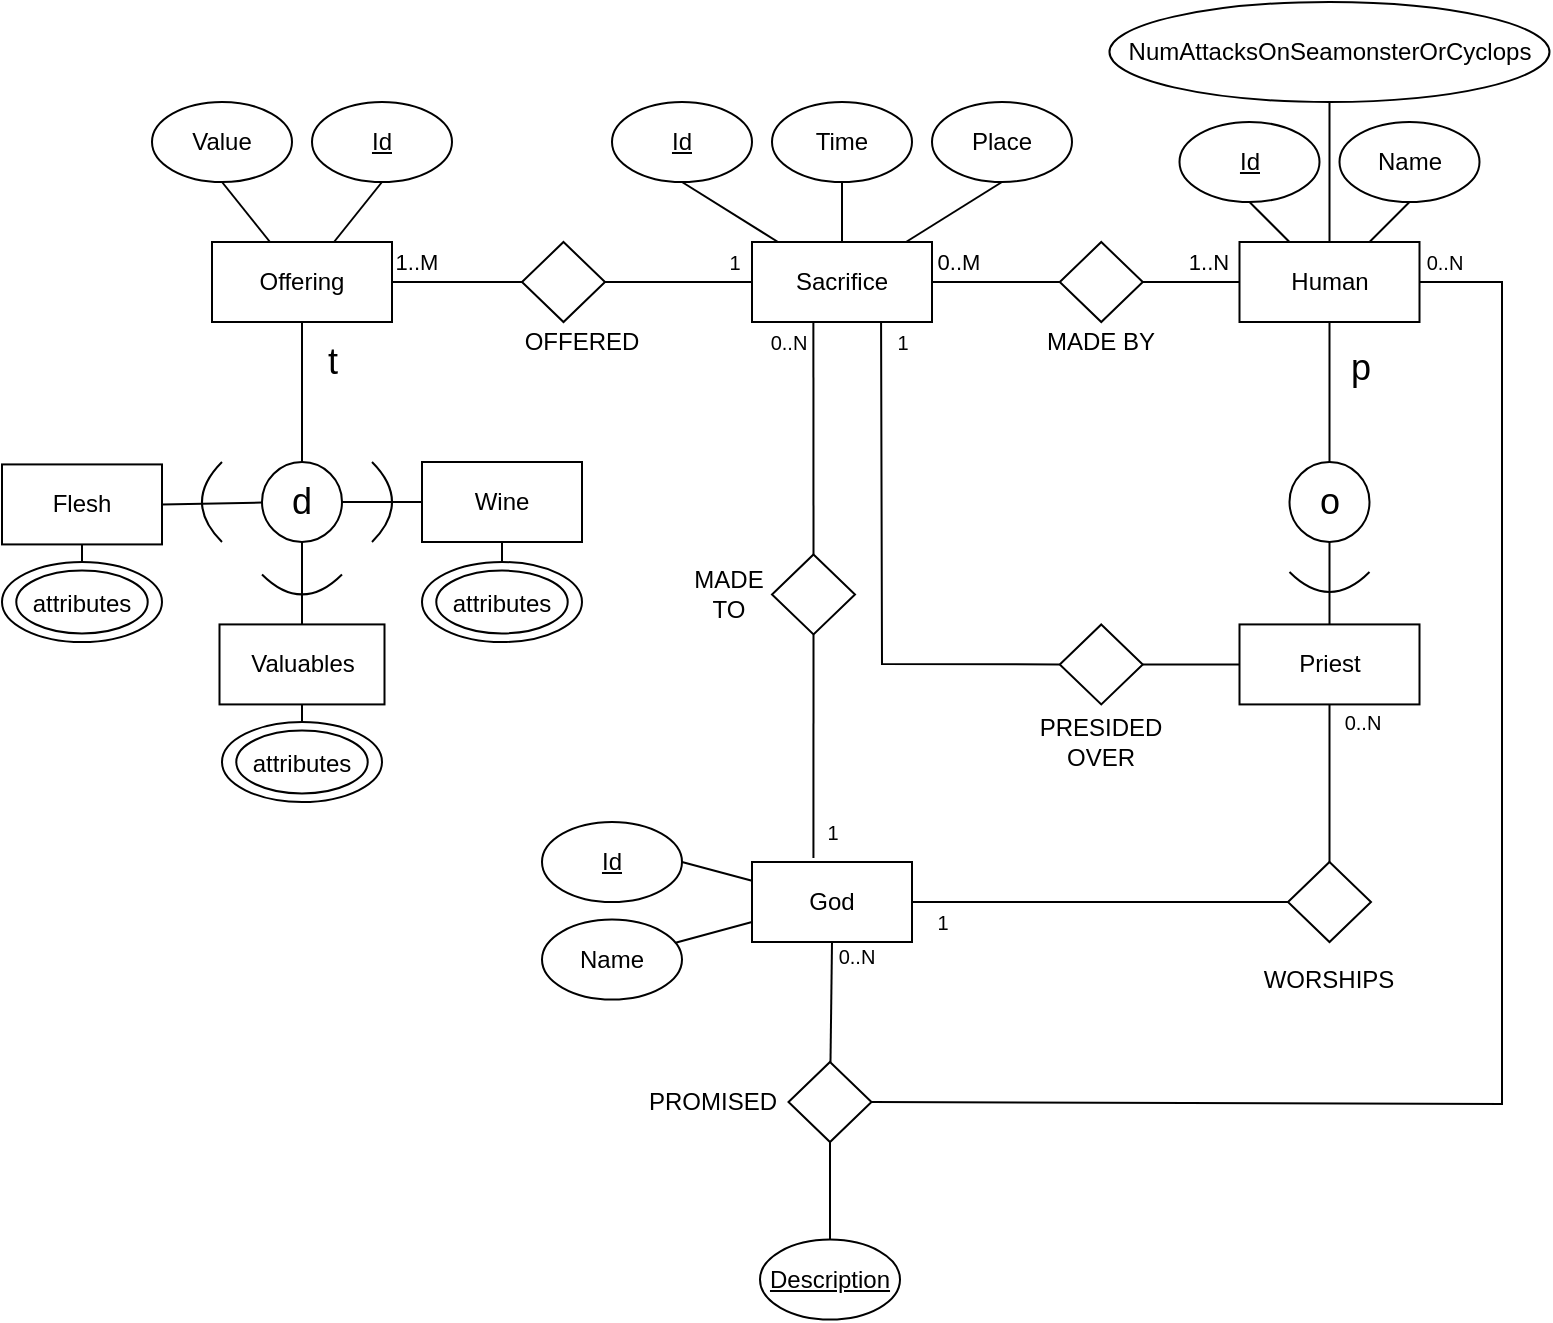 <mxfile version="13.9.9" type="device"><diagram id="LCun21gNC559ad1ffFTq" name="Page-1"><mxGraphModel dx="924" dy="909" grid="1" gridSize="10" guides="1" tooltips="1" connect="1" arrows="1" fold="1" page="1" pageScale="1" pageWidth="827" pageHeight="1169" math="0" shadow="0"><root><mxCell id="0"/><mxCell id="1" parent="0"/><mxCell id="2bxzfM-Z4avOA-FBdqNx-3" style="rounded=0;orthogonalLoop=1;jettySize=auto;html=1;entryX=0.5;entryY=1;entryDx=0;entryDy=0;endArrow=none;endFill=0;" edge="1" parent="1" source="2bxzfM-Z4avOA-FBdqNx-1" target="2bxzfM-Z4avOA-FBdqNx-2"><mxGeometry relative="1" as="geometry"/></mxCell><mxCell id="2bxzfM-Z4avOA-FBdqNx-5" style="edgeStyle=none;rounded=0;orthogonalLoop=1;jettySize=auto;html=1;entryX=0.5;entryY=1;entryDx=0;entryDy=0;endArrow=none;endFill=0;" edge="1" parent="1" source="2bxzfM-Z4avOA-FBdqNx-1" target="2bxzfM-Z4avOA-FBdqNx-4"><mxGeometry relative="1" as="geometry"/></mxCell><mxCell id="2bxzfM-Z4avOA-FBdqNx-38" style="edgeStyle=none;rounded=0;orthogonalLoop=1;jettySize=auto;html=1;entryX=0.5;entryY=1;entryDx=0;entryDy=0;endArrow=none;endFill=0;" edge="1" parent="1" source="2bxzfM-Z4avOA-FBdqNx-1" target="2bxzfM-Z4avOA-FBdqNx-37"><mxGeometry relative="1" as="geometry"/></mxCell><mxCell id="2bxzfM-Z4avOA-FBdqNx-68" style="edgeStyle=none;rounded=0;orthogonalLoop=1;jettySize=auto;html=1;endArrow=none;endFill=0;entryX=0;entryY=0.5;entryDx=0;entryDy=0;" edge="1" parent="1" source="2bxzfM-Z4avOA-FBdqNx-1" target="2bxzfM-Z4avOA-FBdqNx-67"><mxGeometry relative="1" as="geometry"><mxPoint x="560" y="230" as="targetPoint"/></mxGeometry></mxCell><mxCell id="2bxzfM-Z4avOA-FBdqNx-94" value="0..M" style="edgeLabel;html=1;align=center;verticalAlign=middle;resizable=0;points=[];" vertex="1" connectable="0" parent="2bxzfM-Z4avOA-FBdqNx-68"><mxGeometry x="-0.787" y="2" relative="1" as="geometry"><mxPoint x="6.03" y="-8" as="offset"/></mxGeometry></mxCell><mxCell id="2bxzfM-Z4avOA-FBdqNx-102" style="edgeStyle=none;rounded=0;orthogonalLoop=1;jettySize=auto;html=1;entryX=0;entryY=0.5;entryDx=0;entryDy=0;endArrow=none;endFill=0;exitX=0.717;exitY=0.973;exitDx=0;exitDy=0;exitPerimeter=0;" edge="1" parent="1" source="2bxzfM-Z4avOA-FBdqNx-1" target="2bxzfM-Z4avOA-FBdqNx-99"><mxGeometry relative="1" as="geometry"><Array as="points"><mxPoint x="460" y="421"/></Array></mxGeometry></mxCell><mxCell id="2bxzfM-Z4avOA-FBdqNx-134" value="1" style="edgeLabel;html=1;align=center;verticalAlign=middle;resizable=0;points=[];fontSize=10;" vertex="1" connectable="0" parent="2bxzfM-Z4avOA-FBdqNx-102"><mxGeometry x="-0.836" relative="1" as="geometry"><mxPoint x="10.41" y="-10.59" as="offset"/></mxGeometry></mxCell><mxCell id="2bxzfM-Z4avOA-FBdqNx-140" style="edgeStyle=none;rounded=0;orthogonalLoop=1;jettySize=auto;html=1;entryX=0.5;entryY=0;entryDx=0;entryDy=0;endArrow=none;endFill=0;fontSize=10;exitX=0.341;exitY=0.996;exitDx=0;exitDy=0;exitPerimeter=0;" edge="1" parent="1" source="2bxzfM-Z4avOA-FBdqNx-1" target="2bxzfM-Z4avOA-FBdqNx-139"><mxGeometry relative="1" as="geometry"/></mxCell><mxCell id="2bxzfM-Z4avOA-FBdqNx-144" value="0..N" style="edgeLabel;html=1;align=center;verticalAlign=middle;resizable=0;points=[];fontSize=10;" vertex="1" connectable="0" parent="2bxzfM-Z4avOA-FBdqNx-140"><mxGeometry x="-0.791" relative="1" as="geometry"><mxPoint x="-12.45" y="-2.34" as="offset"/></mxGeometry></mxCell><mxCell id="2bxzfM-Z4avOA-FBdqNx-1" value="Sacrifice" style="rounded=0;whiteSpace=wrap;html=1;" vertex="1" parent="1"><mxGeometry x="395" y="210" width="90" height="40" as="geometry"/></mxCell><mxCell id="2bxzfM-Z4avOA-FBdqNx-2" value="Time" style="ellipse;whiteSpace=wrap;html=1;" vertex="1" parent="1"><mxGeometry x="405" y="140" width="70" height="40" as="geometry"/></mxCell><mxCell id="2bxzfM-Z4avOA-FBdqNx-4" value="Place" style="ellipse;whiteSpace=wrap;html=1;" vertex="1" parent="1"><mxGeometry x="485" y="140" width="70" height="40" as="geometry"/></mxCell><mxCell id="2bxzfM-Z4avOA-FBdqNx-30" value="" style="group" vertex="1" connectable="0" parent="1"><mxGeometry x="280" y="190" width="41.5" height="60" as="geometry"/></mxCell><mxCell id="2bxzfM-Z4avOA-FBdqNx-31" value="" style="group" vertex="1" connectable="0" parent="2bxzfM-Z4avOA-FBdqNx-30"><mxGeometry y="20" width="41.5" height="40" as="geometry"/></mxCell><mxCell id="2bxzfM-Z4avOA-FBdqNx-32" value="" style="rhombus;whiteSpace=wrap;html=1;shadow=0;strokeColor=#000000;fontSize=12;" vertex="1" parent="2bxzfM-Z4avOA-FBdqNx-31"><mxGeometry width="41.5" height="40" as="geometry"/></mxCell><mxCell id="2bxzfM-Z4avOA-FBdqNx-34" value="OFFERED" style="text;html=1;strokeColor=none;fillColor=none;align=center;verticalAlign=middle;whiteSpace=wrap;rounded=0;shadow=0;fontSize=12;" vertex="1" parent="1"><mxGeometry x="290" y="250.0" width="40" height="20" as="geometry"/></mxCell><mxCell id="2bxzfM-Z4avOA-FBdqNx-36" style="edgeStyle=none;rounded=0;orthogonalLoop=1;jettySize=auto;html=1;exitX=1;exitY=0.5;exitDx=0;exitDy=0;endArrow=none;endFill=0;" edge="1" parent="1" source="2bxzfM-Z4avOA-FBdqNx-32" target="2bxzfM-Z4avOA-FBdqNx-1"><mxGeometry relative="1" as="geometry"/></mxCell><mxCell id="2bxzfM-Z4avOA-FBdqNx-133" value="1" style="edgeLabel;html=1;align=center;verticalAlign=middle;resizable=0;points=[];fontSize=10;" vertex="1" connectable="0" parent="2bxzfM-Z4avOA-FBdqNx-36"><mxGeometry x="0.747" relative="1" as="geometry"><mxPoint y="-10" as="offset"/></mxGeometry></mxCell><mxCell id="2bxzfM-Z4avOA-FBdqNx-37" value="Id" style="ellipse;whiteSpace=wrap;html=1;fontStyle=4" vertex="1" parent="1"><mxGeometry x="325" y="140" width="70" height="40" as="geometry"/></mxCell><mxCell id="2bxzfM-Z4avOA-FBdqNx-41" style="edgeStyle=none;rounded=0;orthogonalLoop=1;jettySize=auto;html=1;endArrow=none;endFill=0;entryX=0;entryY=0.5;entryDx=0;entryDy=0;" edge="1" parent="1" source="2bxzfM-Z4avOA-FBdqNx-40" target="2bxzfM-Z4avOA-FBdqNx-32"><mxGeometry relative="1" as="geometry"><mxPoint x="260" y="240" as="targetPoint"/></mxGeometry></mxCell><mxCell id="2bxzfM-Z4avOA-FBdqNx-92" value="1..M" style="edgeLabel;html=1;align=center;verticalAlign=middle;resizable=0;points=[];" vertex="1" connectable="0" parent="2bxzfM-Z4avOA-FBdqNx-41"><mxGeometry x="-0.504" y="-1" relative="1" as="geometry"><mxPoint x="-3.82" y="-11" as="offset"/></mxGeometry></mxCell><mxCell id="2bxzfM-Z4avOA-FBdqNx-44" style="edgeStyle=none;rounded=0;orthogonalLoop=1;jettySize=auto;html=1;entryX=0.5;entryY=1;entryDx=0;entryDy=0;endArrow=none;endFill=0;" edge="1" parent="1" source="2bxzfM-Z4avOA-FBdqNx-40" target="2bxzfM-Z4avOA-FBdqNx-43"><mxGeometry relative="1" as="geometry"/></mxCell><mxCell id="2bxzfM-Z4avOA-FBdqNx-46" style="edgeStyle=none;rounded=0;orthogonalLoop=1;jettySize=auto;html=1;entryX=0.5;entryY=1;entryDx=0;entryDy=0;endArrow=none;endFill=0;" edge="1" parent="1" source="2bxzfM-Z4avOA-FBdqNx-40" target="2bxzfM-Z4avOA-FBdqNx-45"><mxGeometry relative="1" as="geometry"/></mxCell><mxCell id="2bxzfM-Z4avOA-FBdqNx-40" value="Offering" style="rounded=0;whiteSpace=wrap;html=1;" vertex="1" parent="1"><mxGeometry x="125" y="210" width="90" height="40" as="geometry"/></mxCell><mxCell id="2bxzfM-Z4avOA-FBdqNx-43" value="Id" style="ellipse;whiteSpace=wrap;html=1;fontStyle=4" vertex="1" parent="1"><mxGeometry x="175" y="140" width="70" height="40" as="geometry"/></mxCell><mxCell id="2bxzfM-Z4avOA-FBdqNx-45" value="Value" style="ellipse;whiteSpace=wrap;html=1;fontStyle=0" vertex="1" parent="1"><mxGeometry x="95" y="140" width="70" height="40" as="geometry"/></mxCell><mxCell id="2bxzfM-Z4avOA-FBdqNx-47" style="edgeStyle=none;rounded=0;orthogonalLoop=1;jettySize=auto;html=1;entryX=0;entryY=0.5;entryDx=0;entryDy=0;endArrow=none;endFill=0;" edge="1" source="2bxzfM-Z4avOA-FBdqNx-48" target="2bxzfM-Z4avOA-FBdqNx-53" parent="1"><mxGeometry relative="1" as="geometry"/></mxCell><mxCell id="2bxzfM-Z4avOA-FBdqNx-60" style="edgeStyle=none;rounded=0;orthogonalLoop=1;jettySize=auto;html=1;entryX=0.5;entryY=0;entryDx=0;entryDy=0;endArrow=none;endFill=0;" edge="1" parent="1" source="2bxzfM-Z4avOA-FBdqNx-48" target="2bxzfM-Z4avOA-FBdqNx-59"><mxGeometry relative="1" as="geometry"/></mxCell><mxCell id="2bxzfM-Z4avOA-FBdqNx-48" value="d" style="ellipse;whiteSpace=wrap;html=1;aspect=fixed;strokeColor=#000000;fontSize=18;" vertex="1" parent="1"><mxGeometry x="150" y="320" width="40" height="40" as="geometry"/></mxCell><mxCell id="2bxzfM-Z4avOA-FBdqNx-49" style="rounded=0;orthogonalLoop=1;jettySize=auto;html=1;entryX=0.5;entryY=0;entryDx=0;entryDy=0;endArrow=none;endFill=0;exitX=0.5;exitY=1;exitDx=0;exitDy=0;" edge="1" source="2bxzfM-Z4avOA-FBdqNx-40" target="2bxzfM-Z4avOA-FBdqNx-48" parent="1"><mxGeometry relative="1" as="geometry"><mxPoint x="295" y="250" as="sourcePoint"/></mxGeometry></mxCell><mxCell id="2bxzfM-Z4avOA-FBdqNx-50" value="t" style="edgeLabel;html=1;align=center;verticalAlign=middle;resizable=0;points=[];fontSize=18;" vertex="1" connectable="0" parent="2bxzfM-Z4avOA-FBdqNx-49"><mxGeometry x="-0.676" relative="1" as="geometry"><mxPoint x="15" y="8.33" as="offset"/></mxGeometry></mxCell><mxCell id="2bxzfM-Z4avOA-FBdqNx-132" style="edgeStyle=none;rounded=0;orthogonalLoop=1;jettySize=auto;html=1;endArrow=none;endFill=0;fontSize=10;entryX=0.5;entryY=0;entryDx=0;entryDy=0;" edge="1" parent="1" source="2bxzfM-Z4avOA-FBdqNx-52" target="2bxzfM-Z4avOA-FBdqNx-127"><mxGeometry relative="1" as="geometry"><mxPoint x="80" y="387" as="targetPoint"/></mxGeometry></mxCell><mxCell id="2bxzfM-Z4avOA-FBdqNx-52" value="Flesh" style="rounded=0;whiteSpace=wrap;html=1;" vertex="1" parent="1"><mxGeometry x="20" y="321.21" width="80" height="40" as="geometry"/></mxCell><mxCell id="2bxzfM-Z4avOA-FBdqNx-118" style="edgeStyle=none;rounded=0;orthogonalLoop=1;jettySize=auto;html=1;entryX=0.5;entryY=0;entryDx=0;entryDy=0;endArrow=none;endFill=0;" edge="1" parent="1" source="2bxzfM-Z4avOA-FBdqNx-53" target="2bxzfM-Z4avOA-FBdqNx-113"><mxGeometry relative="1" as="geometry"><mxPoint x="330" y="340" as="targetPoint"/></mxGeometry></mxCell><mxCell id="2bxzfM-Z4avOA-FBdqNx-53" value="Wine" style="rounded=0;whiteSpace=wrap;html=1;" vertex="1" parent="1"><mxGeometry x="230" y="320" width="80" height="40" as="geometry"/></mxCell><mxCell id="2bxzfM-Z4avOA-FBdqNx-54" value="" style="group" vertex="1" connectable="0" parent="1"><mxGeometry x="89.997" y="319.997" width="42.43" height="46.21" as="geometry"/></mxCell><mxCell id="2bxzfM-Z4avOA-FBdqNx-55" value="" style="group" vertex="1" connectable="0" parent="2bxzfM-Z4avOA-FBdqNx-54"><mxGeometry x="3.553e-15" width="42.43" height="46.21" as="geometry"/></mxCell><mxCell id="2bxzfM-Z4avOA-FBdqNx-56" value="" style="shape=dataStorage;whiteSpace=wrap;html=1;fixedSize=1;rotation=0;" vertex="1" parent="2bxzfM-Z4avOA-FBdqNx-55"><mxGeometry x="30" width="10" height="40" as="geometry"/></mxCell><mxCell id="2bxzfM-Z4avOA-FBdqNx-57" style="edgeStyle=none;rounded=0;orthogonalLoop=1;jettySize=auto;html=1;entryX=1;entryY=0.5;entryDx=0;entryDy=0;endArrow=none;endFill=0;" edge="1" parent="2bxzfM-Z4avOA-FBdqNx-55" source="2bxzfM-Z4avOA-FBdqNx-48" target="2bxzfM-Z4avOA-FBdqNx-52"><mxGeometry relative="1" as="geometry"/></mxCell><mxCell id="2bxzfM-Z4avOA-FBdqNx-58" value="" style="shape=dataStorage;whiteSpace=wrap;html=1;fixedSize=1;rotation=-180;" vertex="1" parent="1"><mxGeometry x="205" y="320" width="10" height="40" as="geometry"/></mxCell><mxCell id="2bxzfM-Z4avOA-FBdqNx-59" value="Valuables" style="rounded=0;whiteSpace=wrap;html=1;" vertex="1" parent="1"><mxGeometry x="128.75" y="401.21" width="82.5" height="40" as="geometry"/></mxCell><mxCell id="2bxzfM-Z4avOA-FBdqNx-62" style="edgeStyle=none;rounded=0;orthogonalLoop=1;jettySize=auto;html=1;exitX=0;exitY=0.5;exitDx=0;exitDy=0;endArrow=none;endFill=0;" edge="1" parent="1" source="2bxzfM-Z4avOA-FBdqNx-61"><mxGeometry relative="1" as="geometry"><mxPoint x="170" y="380" as="targetPoint"/></mxGeometry></mxCell><mxCell id="2bxzfM-Z4avOA-FBdqNx-61" value="" style="shape=dataStorage;whiteSpace=wrap;html=1;fixedSize=1;rotation=-90;" vertex="1" parent="1"><mxGeometry x="165" y="361.21" width="10" height="40" as="geometry"/></mxCell><mxCell id="2bxzfM-Z4avOA-FBdqNx-70" style="edgeStyle=none;rounded=0;orthogonalLoop=1;jettySize=auto;html=1;entryX=1;entryY=0.5;entryDx=0;entryDy=0;endArrow=none;endFill=0;" edge="1" parent="1" source="2bxzfM-Z4avOA-FBdqNx-64" target="2bxzfM-Z4avOA-FBdqNx-67"><mxGeometry relative="1" as="geometry"/></mxCell><mxCell id="2bxzfM-Z4avOA-FBdqNx-95" value="1..N" style="edgeLabel;html=1;align=center;verticalAlign=middle;resizable=0;points=[];" vertex="1" connectable="0" parent="2bxzfM-Z4avOA-FBdqNx-70"><mxGeometry x="-0.62" y="2" relative="1" as="geometry"><mxPoint x="-7" y="-12" as="offset"/></mxGeometry></mxCell><mxCell id="2bxzfM-Z4avOA-FBdqNx-74" style="edgeStyle=none;rounded=0;orthogonalLoop=1;jettySize=auto;html=1;entryX=0.5;entryY=1;entryDx=0;entryDy=0;endArrow=none;endFill=0;" edge="1" parent="1" source="2bxzfM-Z4avOA-FBdqNx-64" target="2bxzfM-Z4avOA-FBdqNx-73"><mxGeometry relative="1" as="geometry"/></mxCell><mxCell id="2bxzfM-Z4avOA-FBdqNx-179" style="edgeStyle=none;rounded=0;orthogonalLoop=1;jettySize=auto;html=1;entryX=0.5;entryY=1;entryDx=0;entryDy=0;endArrow=none;endFill=0;fontSize=10;" edge="1" parent="1" source="2bxzfM-Z4avOA-FBdqNx-64" target="2bxzfM-Z4avOA-FBdqNx-178"><mxGeometry relative="1" as="geometry"/></mxCell><mxCell id="2bxzfM-Z4avOA-FBdqNx-64" value="Human" style="rounded=0;whiteSpace=wrap;html=1;" vertex="1" parent="1"><mxGeometry x="638.75" y="210" width="90" height="40" as="geometry"/></mxCell><mxCell id="2bxzfM-Z4avOA-FBdqNx-65" value="" style="group" vertex="1" connectable="0" parent="1"><mxGeometry x="548.89" y="190" width="41.5" height="60" as="geometry"/></mxCell><mxCell id="2bxzfM-Z4avOA-FBdqNx-66" value="" style="group" vertex="1" connectable="0" parent="2bxzfM-Z4avOA-FBdqNx-65"><mxGeometry y="20" width="41.5" height="40" as="geometry"/></mxCell><mxCell id="2bxzfM-Z4avOA-FBdqNx-67" value="" style="rhombus;whiteSpace=wrap;html=1;shadow=0;strokeColor=#000000;fontSize=12;" vertex="1" parent="2bxzfM-Z4avOA-FBdqNx-66"><mxGeometry width="41.5" height="40" as="geometry"/></mxCell><mxCell id="2bxzfM-Z4avOA-FBdqNx-71" value="MADE BY" style="text;html=1;strokeColor=none;fillColor=none;align=center;verticalAlign=middle;whiteSpace=wrap;rounded=0;shadow=0;fontSize=12;" vertex="1" parent="1"><mxGeometry x="540.02" y="250" width="59.25" height="20" as="geometry"/></mxCell><mxCell id="2bxzfM-Z4avOA-FBdqNx-73" value="Id" style="ellipse;whiteSpace=wrap;html=1;fontStyle=4" vertex="1" parent="1"><mxGeometry x="608.75" y="150" width="70" height="40" as="geometry"/></mxCell><mxCell id="2bxzfM-Z4avOA-FBdqNx-76" style="edgeStyle=none;rounded=0;orthogonalLoop=1;jettySize=auto;html=1;entryX=0.5;entryY=0;entryDx=0;entryDy=0;endArrow=none;endFill=0;" edge="1" source="2bxzfM-Z4avOA-FBdqNx-77" target="2bxzfM-Z4avOA-FBdqNx-82" parent="1"><mxGeometry relative="1" as="geometry"/></mxCell><mxCell id="2bxzfM-Z4avOA-FBdqNx-77" value="o" style="ellipse;whiteSpace=wrap;html=1;aspect=fixed;strokeColor=#000000;fontSize=18;" vertex="1" parent="1"><mxGeometry x="663.75" y="320" width="40" height="40" as="geometry"/></mxCell><mxCell id="2bxzfM-Z4avOA-FBdqNx-78" style="rounded=0;orthogonalLoop=1;jettySize=auto;html=1;entryX=0.5;entryY=0;entryDx=0;entryDy=0;endArrow=none;endFill=0;exitX=0.5;exitY=1;exitDx=0;exitDy=0;" edge="1" source="2bxzfM-Z4avOA-FBdqNx-64" target="2bxzfM-Z4avOA-FBdqNx-77" parent="1"><mxGeometry relative="1" as="geometry"><mxPoint x="528.75" y="420" as="sourcePoint"/></mxGeometry></mxCell><mxCell id="2bxzfM-Z4avOA-FBdqNx-79" value="p" style="edgeLabel;html=1;align=center;verticalAlign=middle;resizable=0;points=[];fontSize=18;" vertex="1" connectable="0" parent="2bxzfM-Z4avOA-FBdqNx-78"><mxGeometry x="-0.676" relative="1" as="geometry"><mxPoint x="15" y="11.67" as="offset"/></mxGeometry></mxCell><mxCell id="2bxzfM-Z4avOA-FBdqNx-110" style="edgeStyle=none;rounded=0;orthogonalLoop=1;jettySize=auto;html=1;entryX=0.5;entryY=0;entryDx=0;entryDy=0;endArrow=none;endFill=0;" edge="1" parent="1" source="2bxzfM-Z4avOA-FBdqNx-82" target="2bxzfM-Z4avOA-FBdqNx-108"><mxGeometry relative="1" as="geometry"/></mxCell><mxCell id="2bxzfM-Z4avOA-FBdqNx-135" value="0..N" style="edgeLabel;html=1;align=center;verticalAlign=middle;resizable=0;points=[];fontSize=10;" vertex="1" connectable="0" parent="2bxzfM-Z4avOA-FBdqNx-110"><mxGeometry x="-0.705" y="2" relative="1" as="geometry"><mxPoint x="14.25" y="-2.88" as="offset"/></mxGeometry></mxCell><mxCell id="2bxzfM-Z4avOA-FBdqNx-82" value="Priest" style="rounded=0;whiteSpace=wrap;html=1;" vertex="1" parent="1"><mxGeometry x="638.75" y="401.21" width="90" height="40" as="geometry"/></mxCell><mxCell id="2bxzfM-Z4avOA-FBdqNx-91" value="" style="shape=dataStorage;whiteSpace=wrap;html=1;fixedSize=1;rotation=-90;" vertex="1" parent="1"><mxGeometry x="678.75" y="360" width="10" height="40" as="geometry"/></mxCell><mxCell id="2bxzfM-Z4avOA-FBdqNx-97" value="" style="group" vertex="1" connectable="0" parent="1"><mxGeometry x="548.88" y="381.21" width="41.5" height="60" as="geometry"/></mxCell><mxCell id="2bxzfM-Z4avOA-FBdqNx-98" value="" style="group" vertex="1" connectable="0" parent="2bxzfM-Z4avOA-FBdqNx-97"><mxGeometry y="20" width="41.5" height="40" as="geometry"/></mxCell><mxCell id="2bxzfM-Z4avOA-FBdqNx-99" value="" style="rhombus;whiteSpace=wrap;html=1;shadow=0;strokeColor=#000000;fontSize=12;" vertex="1" parent="2bxzfM-Z4avOA-FBdqNx-98"><mxGeometry width="41.5" height="40" as="geometry"/></mxCell><mxCell id="2bxzfM-Z4avOA-FBdqNx-100" value="PRESIDED OVER" style="text;html=1;strokeColor=none;fillColor=none;align=center;verticalAlign=middle;whiteSpace=wrap;rounded=0;shadow=0;fontSize=12;" vertex="1" parent="1"><mxGeometry x="540" y="450.0" width="59.25" height="20" as="geometry"/></mxCell><mxCell id="2bxzfM-Z4avOA-FBdqNx-101" style="edgeStyle=none;rounded=0;orthogonalLoop=1;jettySize=auto;html=1;entryX=0;entryY=0.5;entryDx=0;entryDy=0;endArrow=none;endFill=0;" edge="1" parent="1" source="2bxzfM-Z4avOA-FBdqNx-99" target="2bxzfM-Z4avOA-FBdqNx-82"><mxGeometry relative="1" as="geometry"/></mxCell><mxCell id="2bxzfM-Z4avOA-FBdqNx-154" style="edgeStyle=none;rounded=0;orthogonalLoop=1;jettySize=auto;html=1;entryX=1;entryY=0.5;entryDx=0;entryDy=0;endArrow=none;endFill=0;fontSize=10;" edge="1" parent="1" source="2bxzfM-Z4avOA-FBdqNx-103" target="2bxzfM-Z4avOA-FBdqNx-153"><mxGeometry relative="1" as="geometry"/></mxCell><mxCell id="2bxzfM-Z4avOA-FBdqNx-103" value="God" style="rounded=0;whiteSpace=wrap;html=1;" vertex="1" parent="1"><mxGeometry x="395" y="520" width="80" height="40" as="geometry"/></mxCell><mxCell id="2bxzfM-Z4avOA-FBdqNx-104" style="edgeStyle=none;rounded=0;orthogonalLoop=1;jettySize=auto;html=1;entryX=0.5;entryY=1;entryDx=0;entryDy=0;endArrow=none;endFill=0;" edge="1" parent="1" source="2bxzfM-Z4avOA-FBdqNx-1" target="2bxzfM-Z4avOA-FBdqNx-1"><mxGeometry relative="1" as="geometry"/></mxCell><mxCell id="2bxzfM-Z4avOA-FBdqNx-106" value="" style="group" vertex="1" connectable="0" parent="1"><mxGeometry x="548.88" y="500.0" width="41.5" height="60" as="geometry"/></mxCell><mxCell id="2bxzfM-Z4avOA-FBdqNx-107" value="" style="group" vertex="1" connectable="0" parent="2bxzfM-Z4avOA-FBdqNx-106"><mxGeometry x="114.12" y="20" width="41.5" height="40" as="geometry"/></mxCell><mxCell id="2bxzfM-Z4avOA-FBdqNx-108" value="" style="rhombus;whiteSpace=wrap;html=1;shadow=0;strokeColor=#000000;fontSize=12;" vertex="1" parent="2bxzfM-Z4avOA-FBdqNx-107"><mxGeometry width="41.5" height="40" as="geometry"/></mxCell><mxCell id="2bxzfM-Z4avOA-FBdqNx-109" value="WORSHIPS" style="text;html=1;strokeColor=none;fillColor=none;align=center;verticalAlign=middle;whiteSpace=wrap;rounded=0;shadow=0;fontSize=12;" vertex="1" parent="1"><mxGeometry x="654.12" y="568.79" width="59.25" height="20" as="geometry"/></mxCell><mxCell id="2bxzfM-Z4avOA-FBdqNx-111" style="edgeStyle=none;rounded=0;orthogonalLoop=1;jettySize=auto;html=1;entryX=1;entryY=0.5;entryDx=0;entryDy=0;endArrow=none;endFill=0;" edge="1" parent="1" source="2bxzfM-Z4avOA-FBdqNx-108" target="2bxzfM-Z4avOA-FBdqNx-103"><mxGeometry relative="1" as="geometry"/></mxCell><mxCell id="2bxzfM-Z4avOA-FBdqNx-136" value="1" style="edgeLabel;html=1;align=center;verticalAlign=middle;resizable=0;points=[];fontSize=10;" vertex="1" connectable="0" parent="2bxzfM-Z4avOA-FBdqNx-111"><mxGeometry x="0.876" y="3" relative="1" as="geometry"><mxPoint x="3.19" y="7" as="offset"/></mxGeometry></mxCell><mxCell id="2bxzfM-Z4avOA-FBdqNx-112" value="" style="group;fontSize=10;" vertex="1" connectable="0" parent="1"><mxGeometry x="230" y="370" width="80" height="40" as="geometry"/></mxCell><mxCell id="2bxzfM-Z4avOA-FBdqNx-113" value="" style="ellipse;whiteSpace=wrap;html=1;shadow=0;labelBackgroundColor=none;strokeColor=#000000;fontSize=14;align=center;" vertex="1" parent="2bxzfM-Z4avOA-FBdqNx-112"><mxGeometry width="80" height="40" as="geometry"/></mxCell><mxCell id="2bxzfM-Z4avOA-FBdqNx-114" value="&lt;font style=&quot;font-size: 12px&quot;&gt;attributes&lt;/font&gt;" style="ellipse;whiteSpace=wrap;html=1;shadow=0;labelBackgroundColor=none;strokeColor=#000000;fontSize=14;align=center;" vertex="1" parent="2bxzfM-Z4avOA-FBdqNx-112"><mxGeometry x="7.143" y="4.286" width="65.714" height="31.429" as="geometry"/></mxCell><mxCell id="2bxzfM-Z4avOA-FBdqNx-121" value="" style="group;fontSize=10;" vertex="1" connectable="0" parent="1"><mxGeometry x="130" y="450" width="80" height="40" as="geometry"/></mxCell><mxCell id="2bxzfM-Z4avOA-FBdqNx-122" value="" style="ellipse;whiteSpace=wrap;html=1;shadow=0;labelBackgroundColor=none;strokeColor=#000000;fontSize=14;align=center;" vertex="1" parent="2bxzfM-Z4avOA-FBdqNx-121"><mxGeometry width="80" height="40" as="geometry"/></mxCell><mxCell id="2bxzfM-Z4avOA-FBdqNx-123" value="&lt;font style=&quot;font-size: 12px&quot;&gt;attributes&lt;/font&gt;" style="ellipse;whiteSpace=wrap;html=1;shadow=0;labelBackgroundColor=none;strokeColor=#000000;fontSize=14;align=center;" vertex="1" parent="2bxzfM-Z4avOA-FBdqNx-121"><mxGeometry x="7.143" y="4.286" width="65.714" height="31.429" as="geometry"/></mxCell><mxCell id="2bxzfM-Z4avOA-FBdqNx-125" style="edgeStyle=none;rounded=0;orthogonalLoop=1;jettySize=auto;html=1;entryX=0.5;entryY=1;entryDx=0;entryDy=0;endArrow=none;endFill=0;fontSize=10;" edge="1" parent="1" source="2bxzfM-Z4avOA-FBdqNx-122" target="2bxzfM-Z4avOA-FBdqNx-59"><mxGeometry relative="1" as="geometry"/></mxCell><mxCell id="2bxzfM-Z4avOA-FBdqNx-126" value="" style="group;fontSize=10;" vertex="1" connectable="0" parent="1"><mxGeometry x="20" y="370" width="80" height="40" as="geometry"/></mxCell><mxCell id="2bxzfM-Z4avOA-FBdqNx-127" value="" style="ellipse;whiteSpace=wrap;html=1;shadow=0;labelBackgroundColor=none;strokeColor=#000000;fontSize=14;align=center;" vertex="1" parent="2bxzfM-Z4avOA-FBdqNx-126"><mxGeometry width="80" height="40" as="geometry"/></mxCell><mxCell id="2bxzfM-Z4avOA-FBdqNx-128" value="&lt;font style=&quot;font-size: 12px&quot;&gt;attributes&lt;/font&gt;" style="ellipse;whiteSpace=wrap;html=1;shadow=0;labelBackgroundColor=none;strokeColor=#000000;fontSize=14;align=center;" vertex="1" parent="2bxzfM-Z4avOA-FBdqNx-126"><mxGeometry x="7.143" y="4.286" width="65.714" height="31.429" as="geometry"/></mxCell><mxCell id="2bxzfM-Z4avOA-FBdqNx-138" value="" style="group" vertex="1" connectable="0" parent="1"><mxGeometry x="405" y="366.21" width="41.5" height="40" as="geometry"/></mxCell><mxCell id="2bxzfM-Z4avOA-FBdqNx-139" value="" style="rhombus;whiteSpace=wrap;html=1;shadow=0;strokeColor=#000000;fontSize=12;" vertex="1" parent="2bxzfM-Z4avOA-FBdqNx-138"><mxGeometry width="41.5" height="40" as="geometry"/></mxCell><mxCell id="2bxzfM-Z4avOA-FBdqNx-141" style="edgeStyle=none;rounded=0;orthogonalLoop=1;jettySize=auto;html=1;entryX=0.384;entryY=-0.051;entryDx=0;entryDy=0;endArrow=none;endFill=0;fontSize=10;exitX=0.5;exitY=1;exitDx=0;exitDy=0;entryPerimeter=0;" edge="1" parent="1" source="2bxzfM-Z4avOA-FBdqNx-139" target="2bxzfM-Z4avOA-FBdqNx-103"><mxGeometry relative="1" as="geometry"/></mxCell><mxCell id="2bxzfM-Z4avOA-FBdqNx-143" value="1" style="edgeLabel;html=1;align=center;verticalAlign=middle;resizable=0;points=[];fontSize=10;" vertex="1" connectable="0" parent="2bxzfM-Z4avOA-FBdqNx-141"><mxGeometry x="0.759" y="-1" relative="1" as="geometry"><mxPoint x="10.28" as="offset"/></mxGeometry></mxCell><mxCell id="2bxzfM-Z4avOA-FBdqNx-142" value="MADE &lt;br&gt;TO" style="text;html=1;strokeColor=none;fillColor=none;align=center;verticalAlign=middle;whiteSpace=wrap;rounded=0;shadow=0;fontSize=12;" vertex="1" parent="1"><mxGeometry x="354" y="376.21" width="59.25" height="20" as="geometry"/></mxCell><mxCell id="2bxzfM-Z4avOA-FBdqNx-170" style="edgeStyle=none;rounded=0;orthogonalLoop=1;jettySize=auto;html=1;endArrow=none;endFill=0;fontSize=10;exitX=0.5;exitY=1;exitDx=0;exitDy=0;" edge="1" parent="1" source="2bxzfM-Z4avOA-FBdqNx-162" target="2bxzfM-Z4avOA-FBdqNx-169"><mxGeometry relative="1" as="geometry"><mxPoint x="453.125" y="680.0" as="sourcePoint"/></mxGeometry></mxCell><mxCell id="2bxzfM-Z4avOA-FBdqNx-153" value="Id" style="ellipse;whiteSpace=wrap;html=1;fontStyle=4" vertex="1" parent="1"><mxGeometry x="290" y="500" width="70" height="40" as="geometry"/></mxCell><mxCell id="2bxzfM-Z4avOA-FBdqNx-156" style="edgeStyle=none;rounded=0;orthogonalLoop=1;jettySize=auto;html=1;entryX=0;entryY=0.75;entryDx=0;entryDy=0;endArrow=none;endFill=0;fontSize=10;" edge="1" parent="1" source="2bxzfM-Z4avOA-FBdqNx-155" target="2bxzfM-Z4avOA-FBdqNx-103"><mxGeometry relative="1" as="geometry"/></mxCell><mxCell id="2bxzfM-Z4avOA-FBdqNx-155" value="Name" style="ellipse;whiteSpace=wrap;html=1;" vertex="1" parent="1"><mxGeometry x="290" y="548.79" width="70" height="40" as="geometry"/></mxCell><mxCell id="2bxzfM-Z4avOA-FBdqNx-161" value="" style="group" vertex="1" connectable="0" parent="1"><mxGeometry x="413.25" y="620" width="41.5" height="40" as="geometry"/></mxCell><mxCell id="2bxzfM-Z4avOA-FBdqNx-162" value="" style="rhombus;whiteSpace=wrap;html=1;shadow=0;strokeColor=#000000;fontSize=12;" vertex="1" parent="2bxzfM-Z4avOA-FBdqNx-161"><mxGeometry width="41.5" height="40" as="geometry"/></mxCell><mxCell id="2bxzfM-Z4avOA-FBdqNx-165" style="edgeStyle=none;rounded=0;orthogonalLoop=1;jettySize=auto;html=1;entryX=0.5;entryY=1;entryDx=0;entryDy=0;endArrow=none;endFill=0;fontSize=10;" edge="1" parent="1" source="2bxzfM-Z4avOA-FBdqNx-162" target="2bxzfM-Z4avOA-FBdqNx-103"><mxGeometry relative="1" as="geometry"/></mxCell><mxCell id="2bxzfM-Z4avOA-FBdqNx-166" value="0..N" style="edgeLabel;html=1;align=center;verticalAlign=middle;resizable=0;points=[];fontSize=10;" vertex="1" connectable="0" parent="2bxzfM-Z4avOA-FBdqNx-165"><mxGeometry x="0.804" y="1" relative="1" as="geometry"><mxPoint x="12.5" y="1.29" as="offset"/></mxGeometry></mxCell><mxCell id="2bxzfM-Z4avOA-FBdqNx-169" value="&lt;u style=&quot;font-style: normal&quot;&gt;Description&lt;/u&gt;" style="ellipse;whiteSpace=wrap;html=1;fontStyle=2" vertex="1" parent="1"><mxGeometry x="399" y="708.79" width="70" height="40" as="geometry"/></mxCell><mxCell id="2bxzfM-Z4avOA-FBdqNx-173" value="PROMISED" style="text;html=1;strokeColor=none;fillColor=none;align=center;verticalAlign=middle;whiteSpace=wrap;rounded=0;shadow=0;fontSize=12;" vertex="1" parent="1"><mxGeometry x="345.75" y="630" width="59.25" height="20" as="geometry"/></mxCell><mxCell id="2bxzfM-Z4avOA-FBdqNx-174" style="edgeStyle=none;rounded=0;orthogonalLoop=1;jettySize=auto;html=1;entryX=1;entryY=0.5;entryDx=0;entryDy=0;endArrow=none;endFill=0;fontSize=10;" edge="1" parent="1" source="2bxzfM-Z4avOA-FBdqNx-162" target="2bxzfM-Z4avOA-FBdqNx-64"><mxGeometry relative="1" as="geometry"><Array as="points"><mxPoint x="770" y="641"/><mxPoint x="770" y="230"/></Array></mxGeometry></mxCell><mxCell id="2bxzfM-Z4avOA-FBdqNx-175" value="0..N" style="edgeLabel;html=1;align=center;verticalAlign=middle;resizable=0;points=[];fontSize=10;" vertex="1" connectable="0" parent="2bxzfM-Z4avOA-FBdqNx-174"><mxGeometry x="0.978" relative="1" as="geometry"><mxPoint x="2.99" y="-10" as="offset"/></mxGeometry></mxCell><mxCell id="2bxzfM-Z4avOA-FBdqNx-177" style="edgeStyle=none;rounded=0;orthogonalLoop=1;jettySize=auto;html=1;entryX=0.5;entryY=0;entryDx=0;entryDy=0;endArrow=none;endFill=0;fontSize=10;" edge="1" parent="1" source="2bxzfM-Z4avOA-FBdqNx-176" target="2bxzfM-Z4avOA-FBdqNx-64"><mxGeometry relative="1" as="geometry"/></mxCell><mxCell id="2bxzfM-Z4avOA-FBdqNx-176" value="NumAttacksOnSeamonsterOrCyclops" style="ellipse;whiteSpace=wrap;html=1;" vertex="1" parent="1"><mxGeometry x="573.74" y="90" width="220" height="50" as="geometry"/></mxCell><mxCell id="2bxzfM-Z4avOA-FBdqNx-178" value="Name" style="ellipse;whiteSpace=wrap;html=1;fontStyle=0" vertex="1" parent="1"><mxGeometry x="688.75" y="150" width="70" height="40" as="geometry"/></mxCell></root></mxGraphModel></diagram></mxfile>
